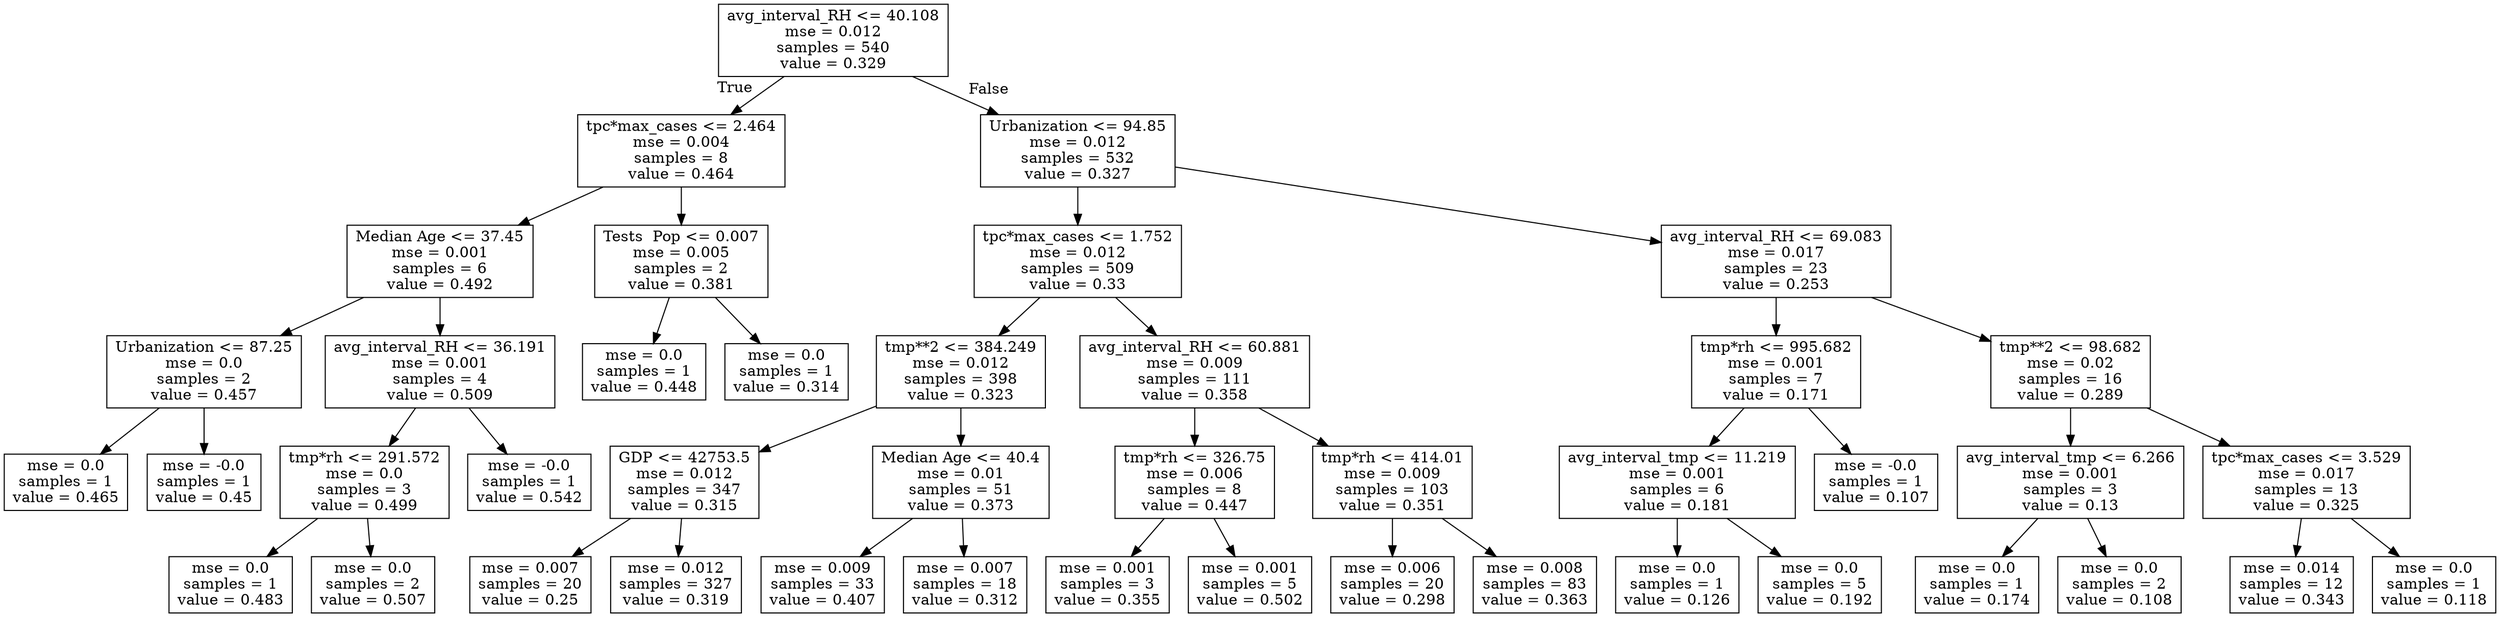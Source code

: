 digraph Tree {
node [shape=box] ;
0 [label="avg_interval_RH <= 40.108\nmse = 0.012\nsamples = 540\nvalue = 0.329"] ;
1 [label="tpc*max_cases <= 2.464\nmse = 0.004\nsamples = 8\nvalue = 0.464"] ;
0 -> 1 [labeldistance=2.5, labelangle=45, headlabel="True"] ;
2 [label="Median Age <= 37.45\nmse = 0.001\nsamples = 6\nvalue = 0.492"] ;
1 -> 2 ;
3 [label="Urbanization <= 87.25\nmse = 0.0\nsamples = 2\nvalue = 0.457"] ;
2 -> 3 ;
4 [label="mse = 0.0\nsamples = 1\nvalue = 0.465"] ;
3 -> 4 ;
5 [label="mse = -0.0\nsamples = 1\nvalue = 0.45"] ;
3 -> 5 ;
6 [label="avg_interval_RH <= 36.191\nmse = 0.001\nsamples = 4\nvalue = 0.509"] ;
2 -> 6 ;
7 [label="tmp*rh <= 291.572\nmse = 0.0\nsamples = 3\nvalue = 0.499"] ;
6 -> 7 ;
8 [label="mse = 0.0\nsamples = 1\nvalue = 0.483"] ;
7 -> 8 ;
9 [label="mse = 0.0\nsamples = 2\nvalue = 0.507"] ;
7 -> 9 ;
10 [label="mse = -0.0\nsamples = 1\nvalue = 0.542"] ;
6 -> 10 ;
11 [label="Tests \ Pop <= 0.007\nmse = 0.005\nsamples = 2\nvalue = 0.381"] ;
1 -> 11 ;
12 [label="mse = 0.0\nsamples = 1\nvalue = 0.448"] ;
11 -> 12 ;
13 [label="mse = 0.0\nsamples = 1\nvalue = 0.314"] ;
11 -> 13 ;
14 [label="Urbanization <= 94.85\nmse = 0.012\nsamples = 532\nvalue = 0.327"] ;
0 -> 14 [labeldistance=2.5, labelangle=-45, headlabel="False"] ;
15 [label="tpc*max_cases <= 1.752\nmse = 0.012\nsamples = 509\nvalue = 0.33"] ;
14 -> 15 ;
16 [label="tmp**2 <= 384.249\nmse = 0.012\nsamples = 398\nvalue = 0.323"] ;
15 -> 16 ;
17 [label="GDP <= 42753.5\nmse = 0.012\nsamples = 347\nvalue = 0.315"] ;
16 -> 17 ;
18 [label="mse = 0.007\nsamples = 20\nvalue = 0.25"] ;
17 -> 18 ;
19 [label="mse = 0.012\nsamples = 327\nvalue = 0.319"] ;
17 -> 19 ;
20 [label="Median Age <= 40.4\nmse = 0.01\nsamples = 51\nvalue = 0.373"] ;
16 -> 20 ;
21 [label="mse = 0.009\nsamples = 33\nvalue = 0.407"] ;
20 -> 21 ;
22 [label="mse = 0.007\nsamples = 18\nvalue = 0.312"] ;
20 -> 22 ;
23 [label="avg_interval_RH <= 60.881\nmse = 0.009\nsamples = 111\nvalue = 0.358"] ;
15 -> 23 ;
24 [label="tmp*rh <= 326.75\nmse = 0.006\nsamples = 8\nvalue = 0.447"] ;
23 -> 24 ;
25 [label="mse = 0.001\nsamples = 3\nvalue = 0.355"] ;
24 -> 25 ;
26 [label="mse = 0.001\nsamples = 5\nvalue = 0.502"] ;
24 -> 26 ;
27 [label="tmp*rh <= 414.01\nmse = 0.009\nsamples = 103\nvalue = 0.351"] ;
23 -> 27 ;
28 [label="mse = 0.006\nsamples = 20\nvalue = 0.298"] ;
27 -> 28 ;
29 [label="mse = 0.008\nsamples = 83\nvalue = 0.363"] ;
27 -> 29 ;
30 [label="avg_interval_RH <= 69.083\nmse = 0.017\nsamples = 23\nvalue = 0.253"] ;
14 -> 30 ;
31 [label="tmp*rh <= 995.682\nmse = 0.001\nsamples = 7\nvalue = 0.171"] ;
30 -> 31 ;
32 [label="avg_interval_tmp <= 11.219\nmse = 0.001\nsamples = 6\nvalue = 0.181"] ;
31 -> 32 ;
33 [label="mse = 0.0\nsamples = 1\nvalue = 0.126"] ;
32 -> 33 ;
34 [label="mse = 0.0\nsamples = 5\nvalue = 0.192"] ;
32 -> 34 ;
35 [label="mse = -0.0\nsamples = 1\nvalue = 0.107"] ;
31 -> 35 ;
36 [label="tmp**2 <= 98.682\nmse = 0.02\nsamples = 16\nvalue = 0.289"] ;
30 -> 36 ;
37 [label="avg_interval_tmp <= 6.266\nmse = 0.001\nsamples = 3\nvalue = 0.13"] ;
36 -> 37 ;
38 [label="mse = 0.0\nsamples = 1\nvalue = 0.174"] ;
37 -> 38 ;
39 [label="mse = 0.0\nsamples = 2\nvalue = 0.108"] ;
37 -> 39 ;
40 [label="tpc*max_cases <= 3.529\nmse = 0.017\nsamples = 13\nvalue = 0.325"] ;
36 -> 40 ;
41 [label="mse = 0.014\nsamples = 12\nvalue = 0.343"] ;
40 -> 41 ;
42 [label="mse = 0.0\nsamples = 1\nvalue = 0.118"] ;
40 -> 42 ;
}